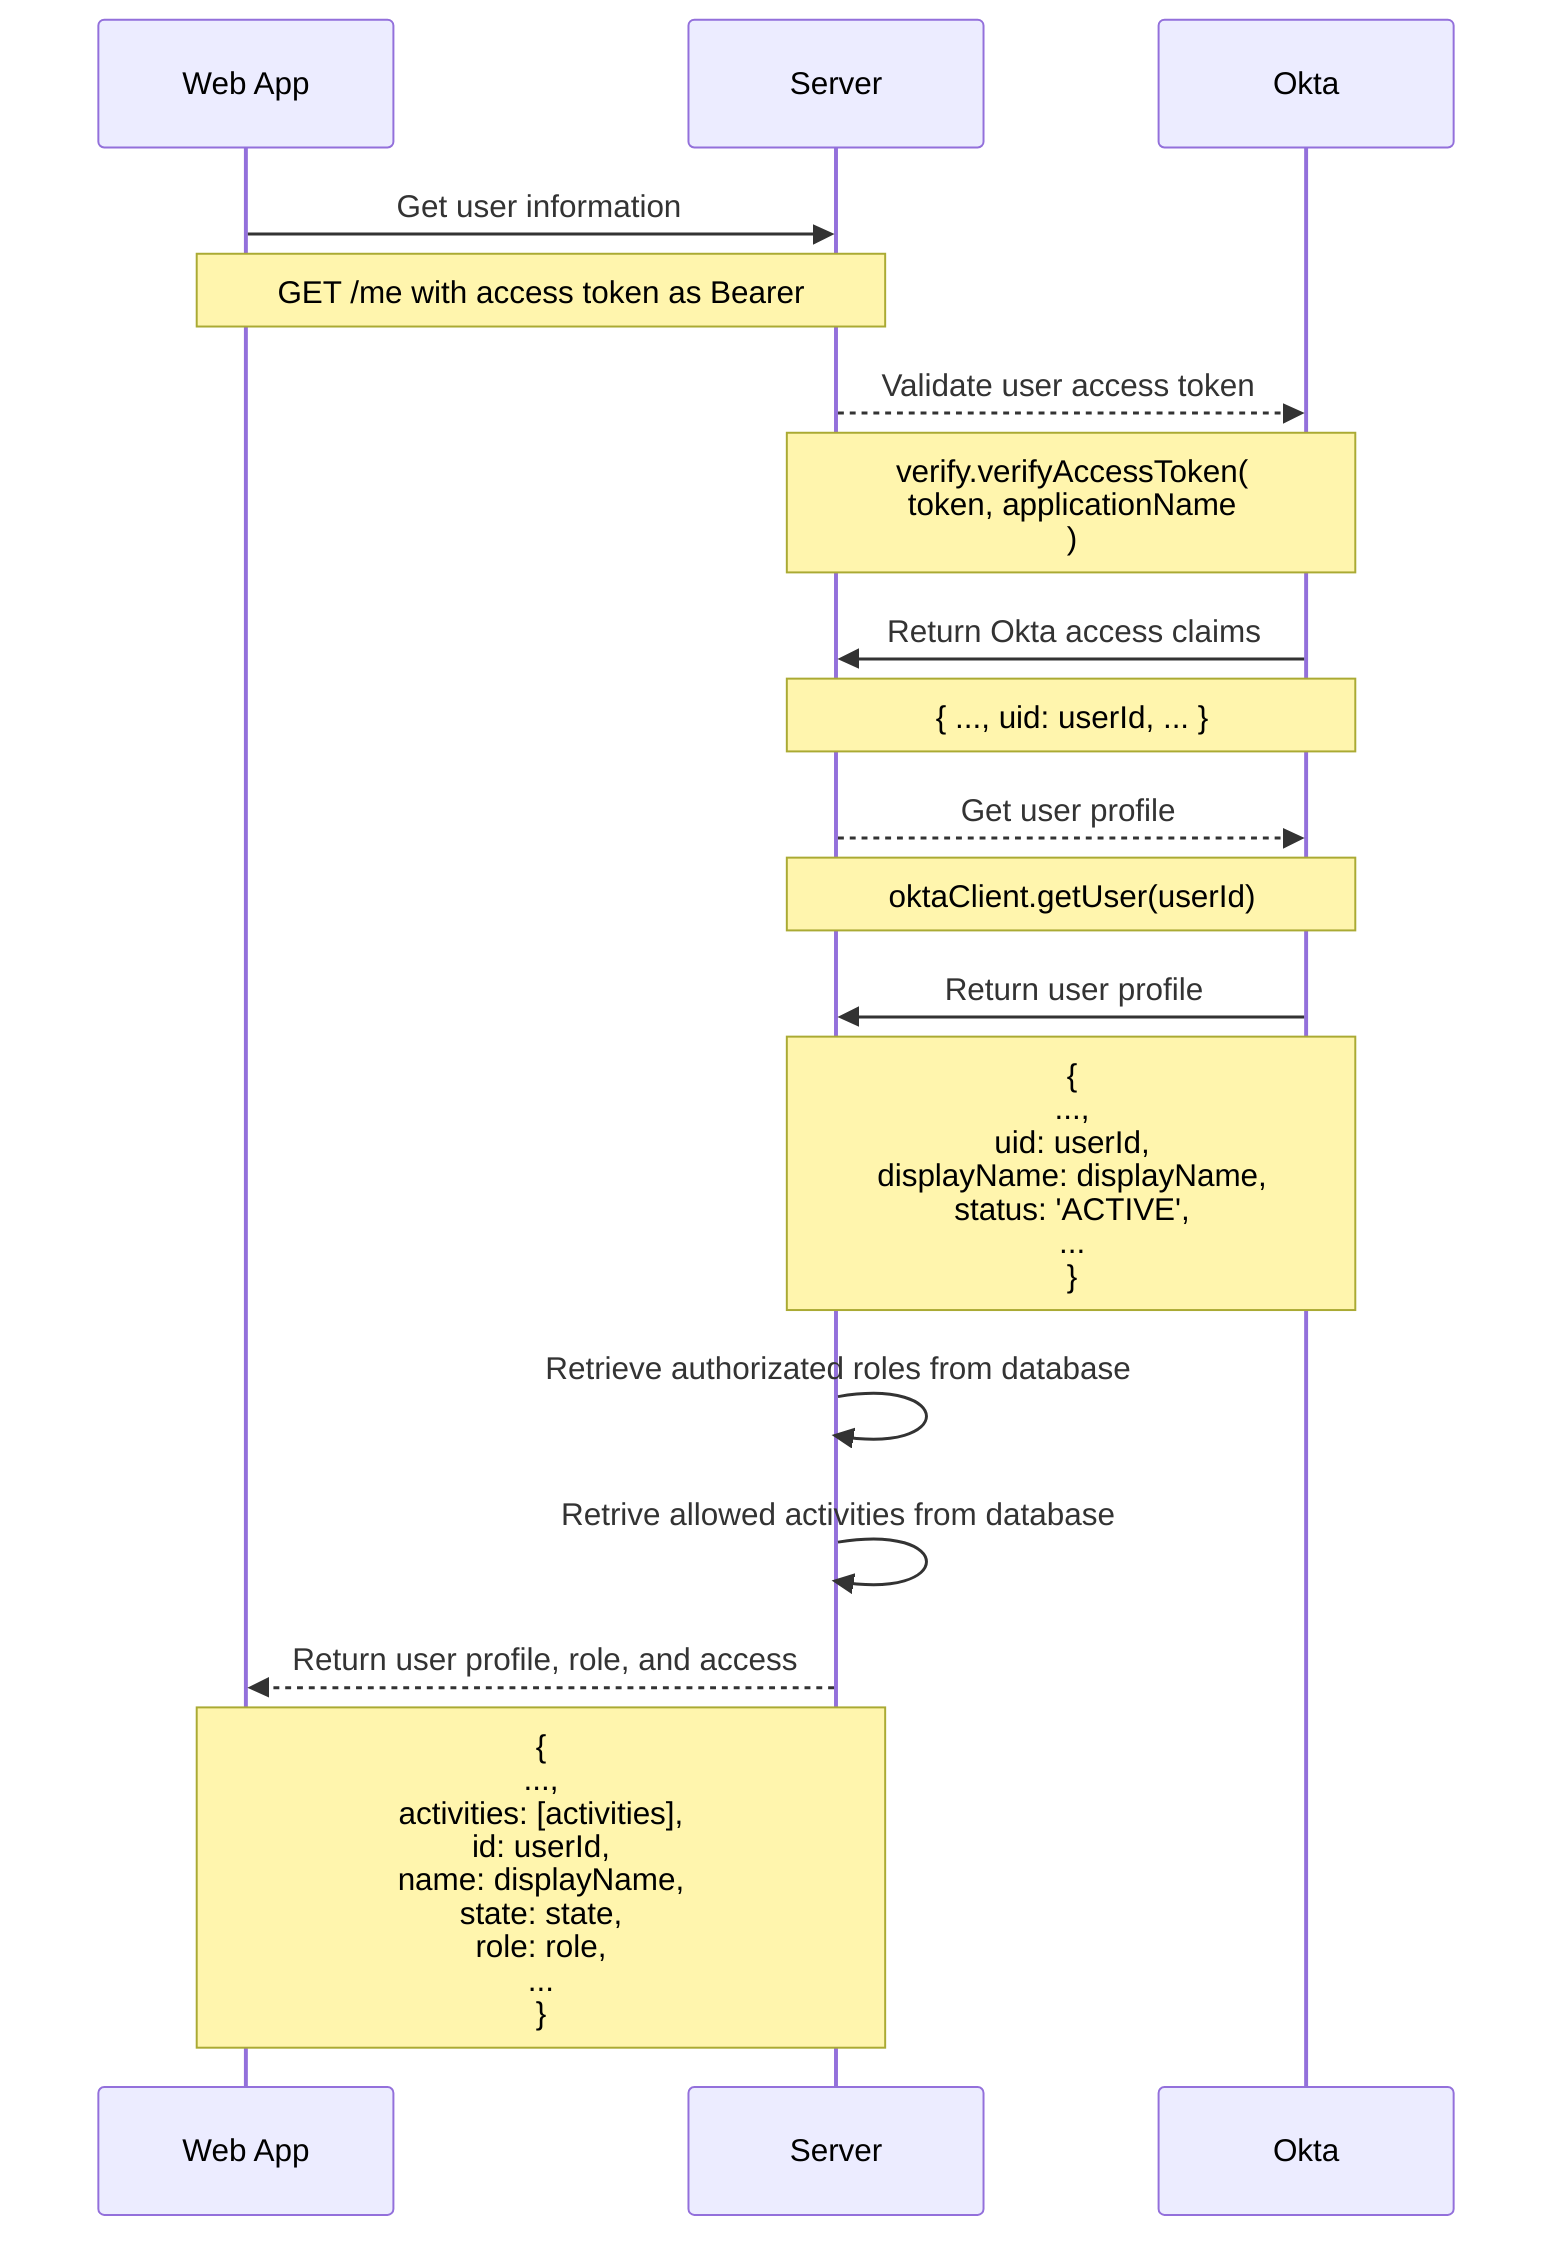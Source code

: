 sequenceDiagram
  %% @config(../.vscode/settings.json)
  participant W as Web App
  participant S as Server
  participant O as Okta

  W->>S: Get user information
  Note over W,S: GET /me with access token as Bearer
  S-->>O: Validate user access token
  Note over O,S: verify.verifyAccessToken(<br/>token, applicationName<br/>)
  O->>S: Return Okta access claims
  Note over O,S: { ..., uid: userId, ... }
  S-->>O: Get user profile
  Note over O,S: oktaClient.getUser(userId)
  O->>S: Return user profile
  Note over O,S: { <br />...,<br/>uid: userId,<br />displayName: displayName,<br />status: 'ACTIVE',<br />... <br />}
  S->>S: Retrieve authorizated roles from database
  S->>S: Retrive allowed activities from database
  S-->>W: Return user profile, role, and access
  Note over W,S: {<br/>...,<br>activities: [activities],<br/>id: userId,<br/> name: displayName,<br/>state: state,<br/>role: role,<br/>...<br/>}